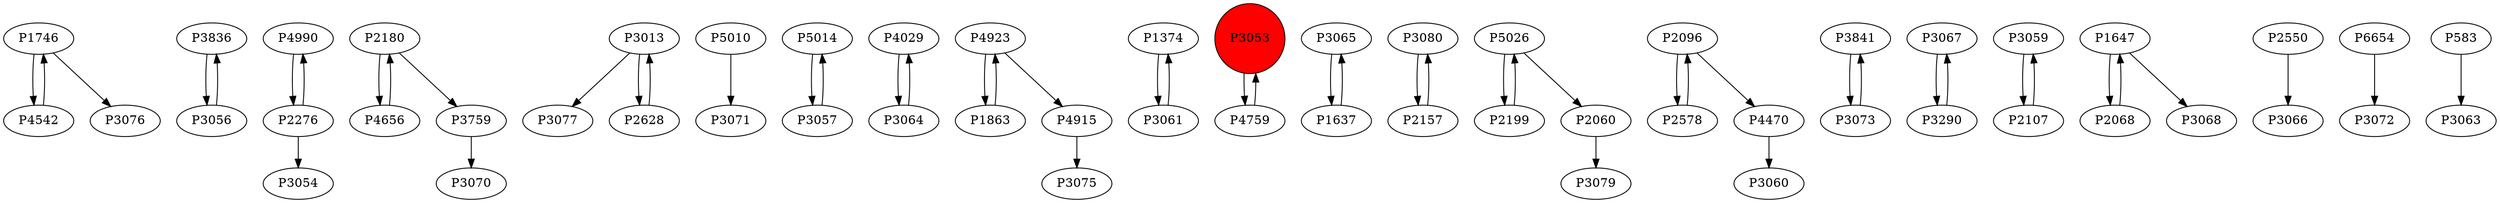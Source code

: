 digraph {
	P1746 -> P4542
	P3836 -> P3056
	P4990 -> P2276
	P3759 -> P3070
	P3013 -> P3077
	P5010 -> P3071
	P5014 -> P3057
	P4029 -> P3064
	P4923 -> P1863
	P4915 -> P3075
	P1374 -> P3061
	P3053 -> P4759
	P3065 -> P1637
	P1863 -> P4923
	P4759 -> P3053
	P3080 -> P2157
	P3056 -> P3836
	P2628 -> P3013
	P3057 -> P5014
	P5026 -> P2199
	P2096 -> P2578
	P2199 -> P5026
	P1637 -> P3065
	P4656 -> P2180
	P2276 -> P3054
	P2180 -> P3759
	P3841 -> P3073
	P1746 -> P3076
	P2096 -> P4470
	P3013 -> P2628
	P2180 -> P4656
	P3067 -> P3290
	P2276 -> P4990
	P2578 -> P2096
	P3073 -> P3841
	P3059 -> P2107
	P1647 -> P2068
	P3061 -> P1374
	P2550 -> P3066
	P3064 -> P4029
	P4542 -> P1746
	P4470 -> P3060
	P2060 -> P3079
	P6654 -> P3072
	P3290 -> P3067
	P2068 -> P1647
	P2107 -> P3059
	P4923 -> P4915
	P1647 -> P3068
	P5026 -> P2060
	P583 -> P3063
	P2157 -> P3080
	P3053 [shape=circle]
	P3053 [style=filled]
	P3053 [fillcolor=red]
}